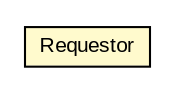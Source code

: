 #!/usr/local/bin/dot
#
# Class diagram 
# Generated by UMLGraph version R5_6-24-gf6e263 (http://www.umlgraph.org/)
#

digraph G {
	edge [fontname="arial",fontsize=10,labelfontname="arial",labelfontsize=10];
	node [fontname="arial",fontsize=10,shape=plaintext];
	nodesep=0.25;
	ranksep=0.5;
	rankdir=LR;
	// org.turbogwt.net.http.client.Requestor
	c3061 [label=<<table title="org.turbogwt.net.http.client.Requestor" border="0" cellborder="1" cellspacing="0" cellpadding="2" port="p" bgcolor="lemonChiffon" href="./Requestor.html">
		<tr><td><table border="0" cellspacing="0" cellpadding="1">
<tr><td align="center" balign="center"> Requestor </td></tr>
		</table></td></tr>
		</table>>, URL="./Requestor.html", fontname="arial", fontcolor="black", fontsize=10.0];
}

